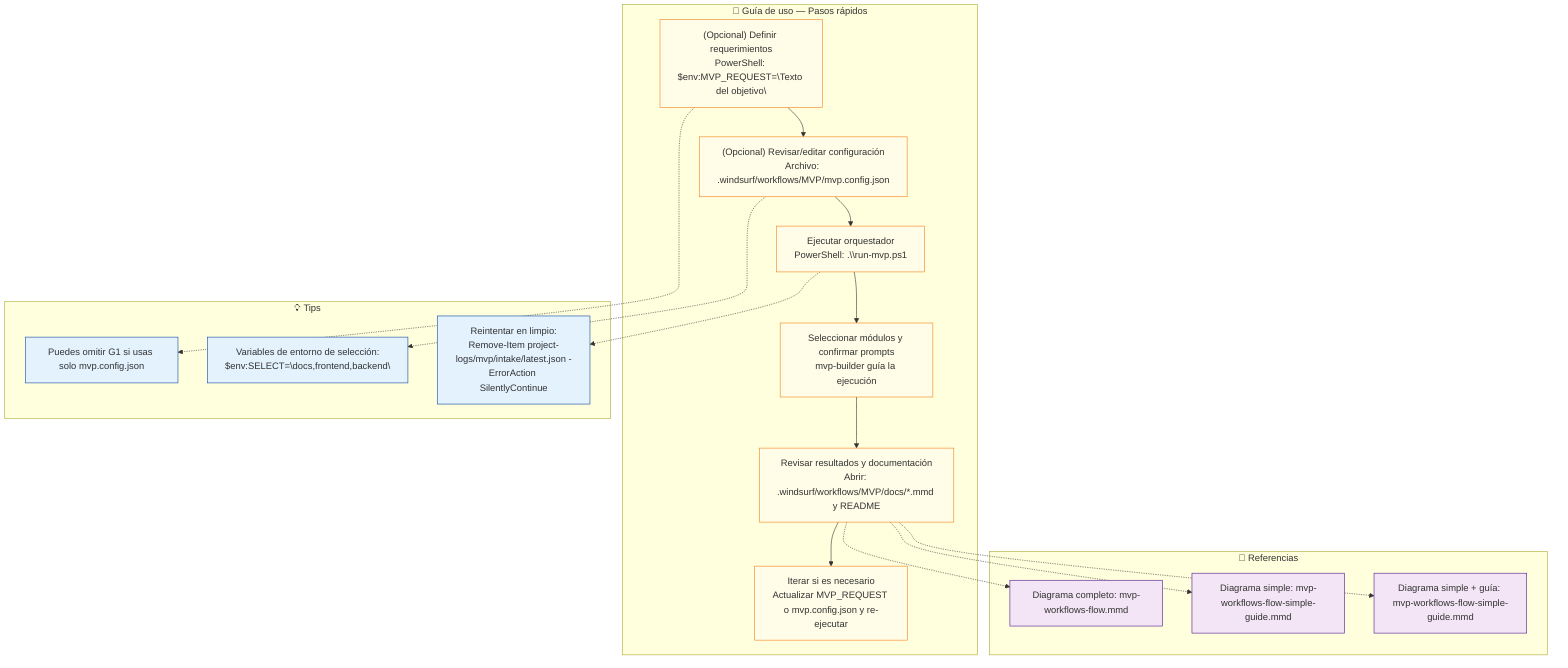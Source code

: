 graph TD
    %% Diagrama exclusivamente de guía de uso
    subgraph usageGuide["🧭 Guía de uso — Pasos rápidos"]
        G1["(Opcional) Definir requerimientos<br/>PowerShell: $env:MVP_REQUEST=\"Texto del objetivo\""]
        G2["(Opcional) Revisar/editar configuración<br/>Archivo: .windsurf/workflows/MVP/mvp.config.json"]
        G3["Ejecutar orquestador<br/>PowerShell: .\\run-mvp.ps1"]
        G4["Seleccionar módulos y confirmar prompts<br/>mvp-builder guía la ejecución"]
        G5["Revisar resultados y documentación<br/>Abrir: .windsurf/workflows/MVP/docs/*.mmd y README"]
        G6["Iterar si es necesario<br/>Actualizar MVP_REQUEST o mvp.config.json y re-ejecutar"]
    end
 
    %% Flujo secuencial
    G1 --> G2 --> G3 --> G4 --> G5 --> G6

    %% Tips rápidos
    subgraph tips["💡 Tips"]
        T1["Puedes omitir G1 si usas solo mvp.config.json"]
        T2["Variables de entorno de selección:<br/>$env:SELECT=\"docs,frontend,backend\""]
        T3["Reintentar en limpio:<br/>Remove-Item project-logs/mvp/intake/latest.json -ErrorAction SilentlyContinue"]
    end

    %% Referencias
    subgraph refs["📂 Referencias"]
        R1["Diagrama completo: mvp-workflows-flow.mmd"]
        R2["Diagrama simple: mvp-workflows-flow-simple-guide.mmd"]
        R3["Diagrama simple + guía: mvp-workflows-flow-simple-guide.mmd"]
    end

    %% Conexiones guía ↔ tips / referencias
    G1 -.-> T1
    G2 -.-> T2
    G3 -.-> T3
    G5 -.-> R1
    G5 -.-> R2
    G5 -.-> R3

    %% Estilos
    classDef guideStyle fill:#FFFDE7,stroke:#F57F17,stroke-width:1px
    classDef tipsStyle fill:#E3F2FD,stroke:#0D47A1,stroke-width:1px
    classDef refsStyle fill:#f3e5f5,stroke:#4a148c,stroke-width:1px

    class G1,G2,G3,G4,G5,G6 guideStyle
    class T1,T2,T3 tipsStyle
    class R1,R2,R3 refsStyle